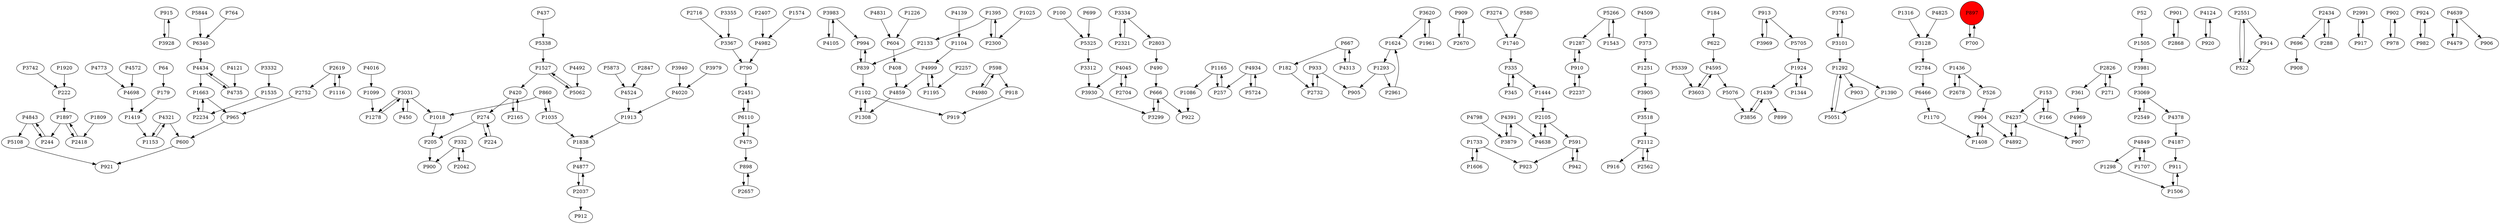 digraph {
	P915 -> P3928
	P2619 -> P2752
	P3031 -> P1278
	P2451 -> P6110
	P3983 -> P4105
	P4321 -> P600
	P2803 -> P490
	P4016 -> P1099
	P3742 -> P222
	P1624 -> P1293
	P909 -> P2670
	P591 -> P923
	P994 -> P839
	P1287 -> P910
	P4877 -> P2037
	P475 -> P6110
	P3905 -> P3518
	P5873 -> P4524
	P1924 -> P1439
	P942 -> P591
	P5062 -> P1527
	P667 -> P182
	P860 -> P1035
	P332 -> P2042
	P2847 -> P4524
	P6110 -> P475
	P3761 -> P3101
	P2826 -> P361
	P897 -> P700
	P3069 -> P2549
	P666 -> P3299
	P2300 -> P1395
	P205 -> P900
	P1086 -> P922
	P2237 -> P910
	P274 -> P205
	P4892 -> P4237
	P4187 -> P911
	P335 -> P345
	P2234 -> P1663
	P1104 -> P4999
	P5844 -> P6340
	P2961 -> P1624
	P257 -> P1165
	P1018 -> P205
	P271 -> P2826
	P1395 -> P2133
	P1439 -> P899
	P591 -> P942
	P3518 -> P2112
	P3299 -> P666
	P1298 -> P1506
	P3031 -> P450
	P2716 -> P3367
	P222 -> P1897
	P667 -> P4313
	P3620 -> P1961
	P5705 -> P1924
	P839 -> P994
	P4045 -> P3930
	P4934 -> P5724
	P4934 -> P257
	P4999 -> P1195
	P3620 -> P1624
	P1316 -> P3128
	P3879 -> P4391
	P1308 -> P1102
	P224 -> P274
	P2670 -> P909
	P2257 -> P1195
	P4849 -> P1298
	P1506 -> P911
	P1251 -> P3905
	P2704 -> P4045
	P4434 -> P1663
	P4105 -> P3983
	P4378 -> P4187
	P1527 -> P5062
	P5339 -> P3603
	P860 -> P1018
	P622 -> P4595
	P4020 -> P1913
	P3969 -> P913
	P4859 -> P1308
	P2112 -> P916
	P5266 -> P1287
	P910 -> P2237
	P1436 -> P526
	P901 -> P2868
	P3334 -> P2321
	P3101 -> P3761
	P2657 -> P898
	P910 -> P1287
	P3069 -> P4378
	P4735 -> P4434
	P4638 -> P2105
	P2112 -> P2562
	P4492 -> P5062
	P2732 -> P933
	P1419 -> P1153
	P4773 -> P4698
	P2678 -> P1436
	P1740 -> P335
	P4825 -> P3128
	P4391 -> P4638
	P5108 -> P921
	P437 -> P5338
	P4124 -> P920
	P6110 -> P2451
	P4798 -> P3879
	P5266 -> P1543
	P1733 -> P923
	P1838 -> P4877
	P2418 -> P1897
	P2551 -> P522
	P3930 -> P3299
	P918 -> P919
	P2434 -> P696
	P184 -> P622
	P913 -> P5705
	P4831 -> P604
	P1292 -> P5051
	P598 -> P4980
	P4045 -> P2704
	P3334 -> P2803
	P2784 -> P6466
	P696 -> P908
	P3128 -> P2784
	P1663 -> P965
	P4999 -> P4859
	P3940 -> P4020
	P1344 -> P1924
	P4843 -> P244
	P700 -> P897
	P699 -> P5325
	P4595 -> P3603
	P2991 -> P917
	P335 -> P1444
	P2551 -> P914
	P2407 -> P4982
	P244 -> P4843
	P839 -> P1102
	P526 -> P904
	P100 -> P5325
	P408 -> P4859
	P2321 -> P3334
	P3355 -> P3367
	P1116 -> P2619
	P4391 -> P3879
	P3101 -> P1292
	P5325 -> P3312
	P6340 -> P4434
	P2105 -> P4638
	P4595 -> P5076
	P420 -> P274
	P64 -> P179
	P4237 -> P4892
	P1527 -> P420
	P902 -> P978
	P2042 -> P332
	P1606 -> P1733
	P4982 -> P790
	P1170 -> P1408
	P420 -> P2165
	P933 -> P2732
	P917 -> P2991
	P1035 -> P860
	P924 -> P982
	P345 -> P335
	P2037 -> P912
	P4849 -> P1707
	P1025 -> P2300
	P4639 -> P4479
	P1535 -> P2234
	P1278 -> P3031
	P4313 -> P667
	P2037 -> P4877
	P1102 -> P1308
	P1961 -> P3620
	P450 -> P3031
	P4434 -> P4735
	P898 -> P2657
	P913 -> P3969
	P4321 -> P1153
	P3979 -> P4020
	P790 -> P2451
	P522 -> P2551
	P1436 -> P2678
	P288 -> P2434
	P373 -> P1251
	P6466 -> P1170
	P4843 -> P5108
	P4980 -> P598
	P4479 -> P4639
	P3856 -> P1439
	P4121 -> P4735
	P2434 -> P288
	P904 -> P1408
	P1102 -> P919
	P4698 -> P1419
	P274 -> P224
	P490 -> P666
	P911 -> P1506
	P1292 -> P903
	P1195 -> P4999
	P182 -> P2732
	P1226 -> P604
	P3274 -> P1740
	P2562 -> P2112
	P2826 -> P271
	P3981 -> P3069
	P1153 -> P4321
	P1543 -> P5266
	P166 -> P153
	P1408 -> P904
	P3031 -> P1018
	P1165 -> P1086
	P1809 -> P2418
	P982 -> P924
	P3928 -> P915
	P4139 -> P1104
	P1897 -> P244
	P1293 -> P2961
	P2619 -> P1116
	P1924 -> P1344
	P1390 -> P5051
	P580 -> P1740
	P361 -> P4969
	P2752 -> P965
	P1292 -> P1390
	P1293 -> P905
	P666 -> P922
	P3983 -> P994
	P764 -> P6340
	P1574 -> P4982
	P3603 -> P4595
	P5338 -> P1527
	P3367 -> P790
	P332 -> P900
	P598 -> P918
	P1897 -> P2418
	P4639 -> P906
	P153 -> P4237
	P1663 -> P2234
	P2133 -> P839
	P604 -> P408
	P978 -> P902
	P914 -> P522
	P1444 -> P2105
	P179 -> P1419
	P920 -> P4124
	P3312 -> P3930
	P5076 -> P3856
	P2165 -> P420
	P1733 -> P1606
	P1920 -> P222
	P965 -> P600
	P2549 -> P3069
	P2868 -> P901
	P1505 -> P3981
	P4237 -> P907
	P5724 -> P4934
	P933 -> P905
	P4509 -> P373
	P4572 -> P4698
	P907 -> P4969
	P1439 -> P3856
	P1099 -> P1278
	P2105 -> P591
	P1035 -> P1838
	P600 -> P921
	P904 -> P4892
	P4969 -> P907
	P1707 -> P4849
	P1165 -> P257
	P1913 -> P1838
	P475 -> P898
	P1395 -> P2300
	P4524 -> P1913
	P3332 -> P1535
	P5051 -> P1292
	P153 -> P166
	P52 -> P1505
	P897 [shape=circle]
	P897 [style=filled]
	P897 [fillcolor=red]
}